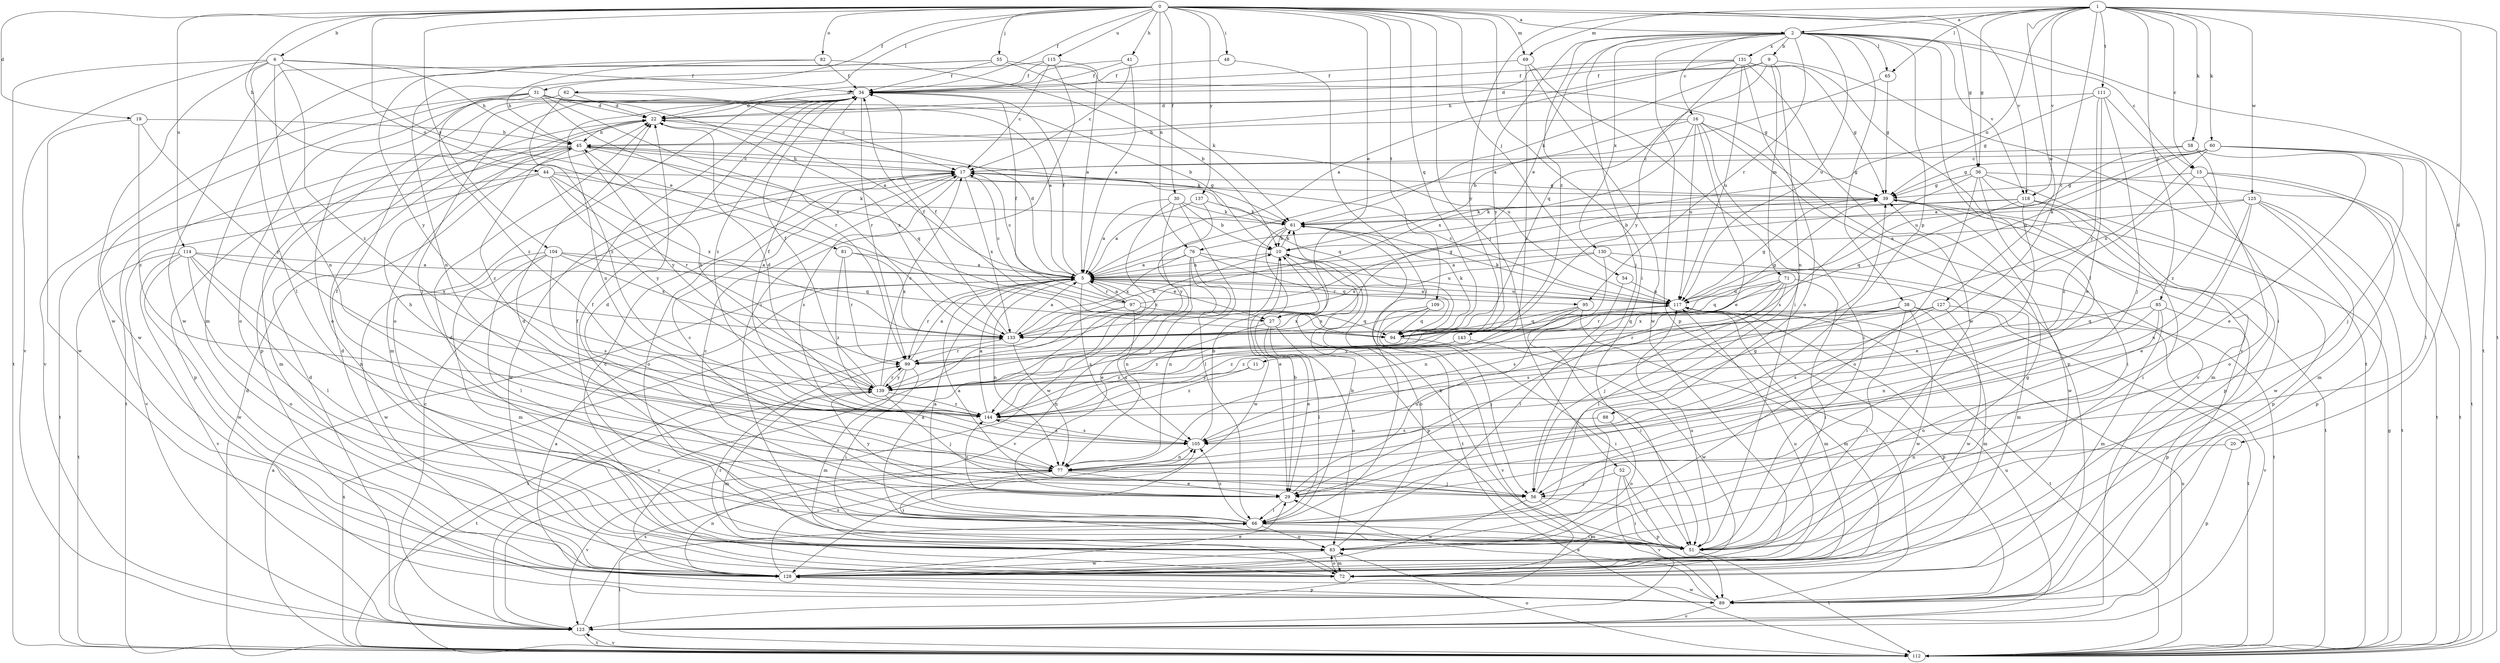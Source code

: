 strict digraph  {
0;
1;
2;
5;
6;
9;
10;
11;
15;
16;
17;
19;
20;
22;
27;
29;
30;
31;
34;
36;
38;
39;
41;
44;
45;
48;
51;
52;
54;
55;
56;
58;
60;
61;
62;
65;
66;
69;
71;
72;
76;
77;
81;
82;
83;
85;
88;
89;
94;
95;
97;
99;
104;
105;
109;
111;
112;
114;
115;
117;
118;
123;
125;
127;
128;
130;
131;
133;
137;
139;
143;
144;
0 -> 2  [label=a];
0 -> 6  [label=b];
0 -> 19  [label=d];
0 -> 27  [label=e];
0 -> 30  [label=f];
0 -> 31  [label=f];
0 -> 34  [label=f];
0 -> 36  [label=g];
0 -> 41  [label=h];
0 -> 44  [label=h];
0 -> 48  [label=i];
0 -> 51  [label=i];
0 -> 52  [label=j];
0 -> 54  [label=j];
0 -> 55  [label=j];
0 -> 62  [label=l];
0 -> 69  [label=m];
0 -> 76  [label=n];
0 -> 81  [label=o];
0 -> 82  [label=o];
0 -> 94  [label=q];
0 -> 104  [label=s];
0 -> 109  [label=t];
0 -> 114  [label=u];
0 -> 115  [label=u];
0 -> 118  [label=v];
0 -> 137  [label=y];
1 -> 2  [label=a];
1 -> 11  [label=c];
1 -> 15  [label=c];
1 -> 20  [label=d];
1 -> 36  [label=g];
1 -> 58  [label=k];
1 -> 60  [label=k];
1 -> 65  [label=l];
1 -> 69  [label=m];
1 -> 76  [label=n];
1 -> 85  [label=p];
1 -> 111  [label=t];
1 -> 112  [label=t];
1 -> 118  [label=v];
1 -> 125  [label=w];
1 -> 127  [label=w];
1 -> 139  [label=y];
2 -> 9  [label=b];
2 -> 15  [label=c];
2 -> 16  [label=c];
2 -> 27  [label=e];
2 -> 38  [label=g];
2 -> 56  [label=j];
2 -> 65  [label=l];
2 -> 66  [label=l];
2 -> 88  [label=p];
2 -> 89  [label=p];
2 -> 95  [label=r];
2 -> 112  [label=t];
2 -> 117  [label=u];
2 -> 118  [label=v];
2 -> 130  [label=x];
2 -> 131  [label=x];
2 -> 139  [label=y];
2 -> 143  [label=z];
5 -> 17  [label=c];
5 -> 22  [label=d];
5 -> 27  [label=e];
5 -> 34  [label=f];
5 -> 77  [label=n];
5 -> 95  [label=r];
5 -> 97  [label=r];
5 -> 99  [label=r];
5 -> 105  [label=s];
5 -> 117  [label=u];
6 -> 27  [label=e];
6 -> 34  [label=f];
6 -> 45  [label=h];
6 -> 66  [label=l];
6 -> 77  [label=n];
6 -> 112  [label=t];
6 -> 123  [label=v];
6 -> 128  [label=w];
6 -> 144  [label=z];
9 -> 34  [label=f];
9 -> 45  [label=h];
9 -> 61  [label=k];
9 -> 71  [label=m];
9 -> 77  [label=n];
9 -> 94  [label=q];
9 -> 112  [label=t];
10 -> 5  [label=a];
10 -> 61  [label=k];
10 -> 77  [label=n];
10 -> 89  [label=p];
11 -> 139  [label=y];
11 -> 144  [label=z];
15 -> 39  [label=g];
15 -> 72  [label=m];
15 -> 83  [label=o];
15 -> 112  [label=t];
15 -> 144  [label=z];
16 -> 10  [label=b];
16 -> 29  [label=e];
16 -> 45  [label=h];
16 -> 51  [label=i];
16 -> 89  [label=p];
16 -> 117  [label=u];
16 -> 123  [label=v];
16 -> 133  [label=x];
17 -> 39  [label=g];
17 -> 45  [label=h];
17 -> 83  [label=o];
17 -> 94  [label=q];
17 -> 105  [label=s];
17 -> 128  [label=w];
17 -> 133  [label=x];
19 -> 45  [label=h];
19 -> 128  [label=w];
19 -> 139  [label=y];
19 -> 144  [label=z];
20 -> 77  [label=n];
20 -> 89  [label=p];
22 -> 45  [label=h];
22 -> 72  [label=m];
22 -> 117  [label=u];
22 -> 133  [label=x];
27 -> 29  [label=e];
27 -> 66  [label=l];
27 -> 83  [label=o];
27 -> 144  [label=z];
29 -> 10  [label=b];
29 -> 17  [label=c];
29 -> 34  [label=f];
29 -> 66  [label=l];
29 -> 117  [label=u];
29 -> 139  [label=y];
29 -> 144  [label=z];
30 -> 5  [label=a];
30 -> 10  [label=b];
30 -> 61  [label=k];
30 -> 66  [label=l];
30 -> 128  [label=w];
30 -> 144  [label=z];
31 -> 5  [label=a];
31 -> 10  [label=b];
31 -> 17  [label=c];
31 -> 22  [label=d];
31 -> 83  [label=o];
31 -> 99  [label=r];
31 -> 123  [label=v];
31 -> 128  [label=w];
31 -> 133  [label=x];
31 -> 144  [label=z];
34 -> 22  [label=d];
34 -> 56  [label=j];
34 -> 77  [label=n];
34 -> 83  [label=o];
34 -> 89  [label=p];
34 -> 99  [label=r];
34 -> 144  [label=z];
36 -> 39  [label=g];
36 -> 51  [label=i];
36 -> 72  [label=m];
36 -> 83  [label=o];
36 -> 89  [label=p];
36 -> 105  [label=s];
36 -> 112  [label=t];
38 -> 51  [label=i];
38 -> 72  [label=m];
38 -> 94  [label=q];
38 -> 105  [label=s];
38 -> 112  [label=t];
38 -> 128  [label=w];
38 -> 144  [label=z];
39 -> 61  [label=k];
39 -> 112  [label=t];
39 -> 128  [label=w];
41 -> 5  [label=a];
41 -> 17  [label=c];
41 -> 22  [label=d];
41 -> 34  [label=f];
44 -> 39  [label=g];
44 -> 61  [label=k];
44 -> 99  [label=r];
44 -> 112  [label=t];
44 -> 123  [label=v];
44 -> 133  [label=x];
44 -> 139  [label=y];
45 -> 17  [label=c];
45 -> 61  [label=k];
45 -> 72  [label=m];
45 -> 89  [label=p];
45 -> 94  [label=q];
45 -> 112  [label=t];
45 -> 139  [label=y];
45 -> 144  [label=z];
48 -> 34  [label=f];
48 -> 66  [label=l];
51 -> 5  [label=a];
51 -> 22  [label=d];
51 -> 34  [label=f];
51 -> 39  [label=g];
51 -> 61  [label=k];
51 -> 112  [label=t];
51 -> 117  [label=u];
52 -> 51  [label=i];
52 -> 56  [label=j];
52 -> 89  [label=p];
52 -> 123  [label=v];
54 -> 66  [label=l];
54 -> 117  [label=u];
55 -> 34  [label=f];
55 -> 39  [label=g];
55 -> 61  [label=k];
55 -> 72  [label=m];
55 -> 128  [label=w];
56 -> 5  [label=a];
56 -> 22  [label=d];
56 -> 39  [label=g];
56 -> 51  [label=i];
56 -> 72  [label=m];
56 -> 128  [label=w];
58 -> 17  [label=c];
58 -> 29  [label=e];
58 -> 117  [label=u];
58 -> 144  [label=z];
60 -> 5  [label=a];
60 -> 17  [label=c];
60 -> 39  [label=g];
60 -> 56  [label=j];
60 -> 66  [label=l];
60 -> 112  [label=t];
60 -> 117  [label=u];
60 -> 133  [label=x];
61 -> 10  [label=b];
61 -> 29  [label=e];
61 -> 112  [label=t];
61 -> 128  [label=w];
62 -> 5  [label=a];
62 -> 22  [label=d];
62 -> 83  [label=o];
62 -> 144  [label=z];
65 -> 5  [label=a];
65 -> 39  [label=g];
66 -> 5  [label=a];
66 -> 10  [label=b];
66 -> 17  [label=c];
66 -> 22  [label=d];
66 -> 34  [label=f];
66 -> 51  [label=i];
66 -> 83  [label=o];
66 -> 105  [label=s];
69 -> 34  [label=f];
69 -> 51  [label=i];
69 -> 128  [label=w];
69 -> 144  [label=z];
71 -> 51  [label=i];
71 -> 56  [label=j];
71 -> 66  [label=l];
71 -> 94  [label=q];
71 -> 99  [label=r];
71 -> 105  [label=s];
71 -> 117  [label=u];
72 -> 83  [label=o];
72 -> 99  [label=r];
76 -> 5  [label=a];
76 -> 29  [label=e];
76 -> 77  [label=n];
76 -> 94  [label=q];
76 -> 117  [label=u];
76 -> 123  [label=v];
76 -> 133  [label=x];
77 -> 29  [label=e];
77 -> 45  [label=h];
77 -> 51  [label=i];
77 -> 56  [label=j];
77 -> 123  [label=v];
81 -> 5  [label=a];
81 -> 99  [label=r];
81 -> 133  [label=x];
81 -> 144  [label=z];
82 -> 10  [label=b];
82 -> 34  [label=f];
82 -> 45  [label=h];
82 -> 139  [label=y];
83 -> 10  [label=b];
83 -> 17  [label=c];
83 -> 72  [label=m];
83 -> 128  [label=w];
85 -> 72  [label=m];
85 -> 77  [label=n];
85 -> 83  [label=o];
85 -> 89  [label=p];
85 -> 94  [label=q];
88 -> 83  [label=o];
88 -> 105  [label=s];
89 -> 5  [label=a];
89 -> 29  [label=e];
89 -> 123  [label=v];
89 -> 128  [label=w];
94 -> 34  [label=f];
94 -> 51  [label=i];
94 -> 61  [label=k];
95 -> 51  [label=i];
95 -> 72  [label=m];
95 -> 94  [label=q];
95 -> 139  [label=y];
97 -> 5  [label=a];
97 -> 17  [label=c];
97 -> 34  [label=f];
97 -> 39  [label=g];
97 -> 94  [label=q];
97 -> 105  [label=s];
97 -> 112  [label=t];
97 -> 123  [label=v];
99 -> 5  [label=a];
99 -> 51  [label=i];
99 -> 72  [label=m];
99 -> 139  [label=y];
104 -> 5  [label=a];
104 -> 66  [label=l];
104 -> 72  [label=m];
104 -> 94  [label=q];
104 -> 105  [label=s];
104 -> 128  [label=w];
104 -> 133  [label=x];
105 -> 10  [label=b];
105 -> 77  [label=n];
105 -> 144  [label=z];
109 -> 56  [label=j];
109 -> 94  [label=q];
109 -> 123  [label=v];
109 -> 133  [label=x];
111 -> 22  [label=d];
111 -> 29  [label=e];
111 -> 39  [label=g];
111 -> 51  [label=i];
111 -> 56  [label=j];
111 -> 139  [label=y];
112 -> 5  [label=a];
112 -> 22  [label=d];
112 -> 39  [label=g];
112 -> 66  [label=l];
112 -> 83  [label=o];
112 -> 117  [label=u];
112 -> 123  [label=v];
112 -> 133  [label=x];
114 -> 5  [label=a];
114 -> 66  [label=l];
114 -> 77  [label=n];
114 -> 83  [label=o];
114 -> 112  [label=t];
114 -> 123  [label=v];
114 -> 128  [label=w];
114 -> 133  [label=x];
115 -> 5  [label=a];
115 -> 17  [label=c];
115 -> 34  [label=f];
115 -> 51  [label=i];
115 -> 77  [label=n];
117 -> 5  [label=a];
117 -> 17  [label=c];
117 -> 39  [label=g];
117 -> 61  [label=k];
117 -> 72  [label=m];
117 -> 89  [label=p];
117 -> 112  [label=t];
117 -> 133  [label=x];
118 -> 10  [label=b];
118 -> 29  [label=e];
118 -> 51  [label=i];
118 -> 61  [label=k];
118 -> 89  [label=p];
118 -> 94  [label=q];
123 -> 17  [label=c];
123 -> 22  [label=d];
123 -> 105  [label=s];
123 -> 112  [label=t];
123 -> 117  [label=u];
125 -> 5  [label=a];
125 -> 29  [label=e];
125 -> 61  [label=k];
125 -> 77  [label=n];
125 -> 89  [label=p];
125 -> 112  [label=t];
125 -> 128  [label=w];
127 -> 99  [label=r];
127 -> 105  [label=s];
127 -> 123  [label=v];
127 -> 128  [label=w];
127 -> 133  [label=x];
127 -> 144  [label=z];
128 -> 22  [label=d];
128 -> 29  [label=e];
128 -> 77  [label=n];
128 -> 89  [label=p];
128 -> 105  [label=s];
128 -> 117  [label=u];
130 -> 5  [label=a];
130 -> 72  [label=m];
130 -> 77  [label=n];
130 -> 112  [label=t];
130 -> 133  [label=x];
131 -> 5  [label=a];
131 -> 22  [label=d];
131 -> 34  [label=f];
131 -> 39  [label=g];
131 -> 83  [label=o];
131 -> 117  [label=u];
131 -> 123  [label=v];
131 -> 128  [label=w];
131 -> 139  [label=y];
133 -> 5  [label=a];
133 -> 10  [label=b];
133 -> 34  [label=f];
133 -> 39  [label=g];
133 -> 77  [label=n];
133 -> 99  [label=r];
137 -> 5  [label=a];
137 -> 61  [label=k];
137 -> 139  [label=y];
139 -> 17  [label=c];
139 -> 34  [label=f];
139 -> 45  [label=h];
139 -> 56  [label=j];
139 -> 72  [label=m];
139 -> 99  [label=r];
139 -> 112  [label=t];
139 -> 144  [label=z];
143 -> 99  [label=r];
143 -> 128  [label=w];
143 -> 144  [label=z];
144 -> 5  [label=a];
144 -> 22  [label=d];
144 -> 34  [label=f];
144 -> 105  [label=s];
}
